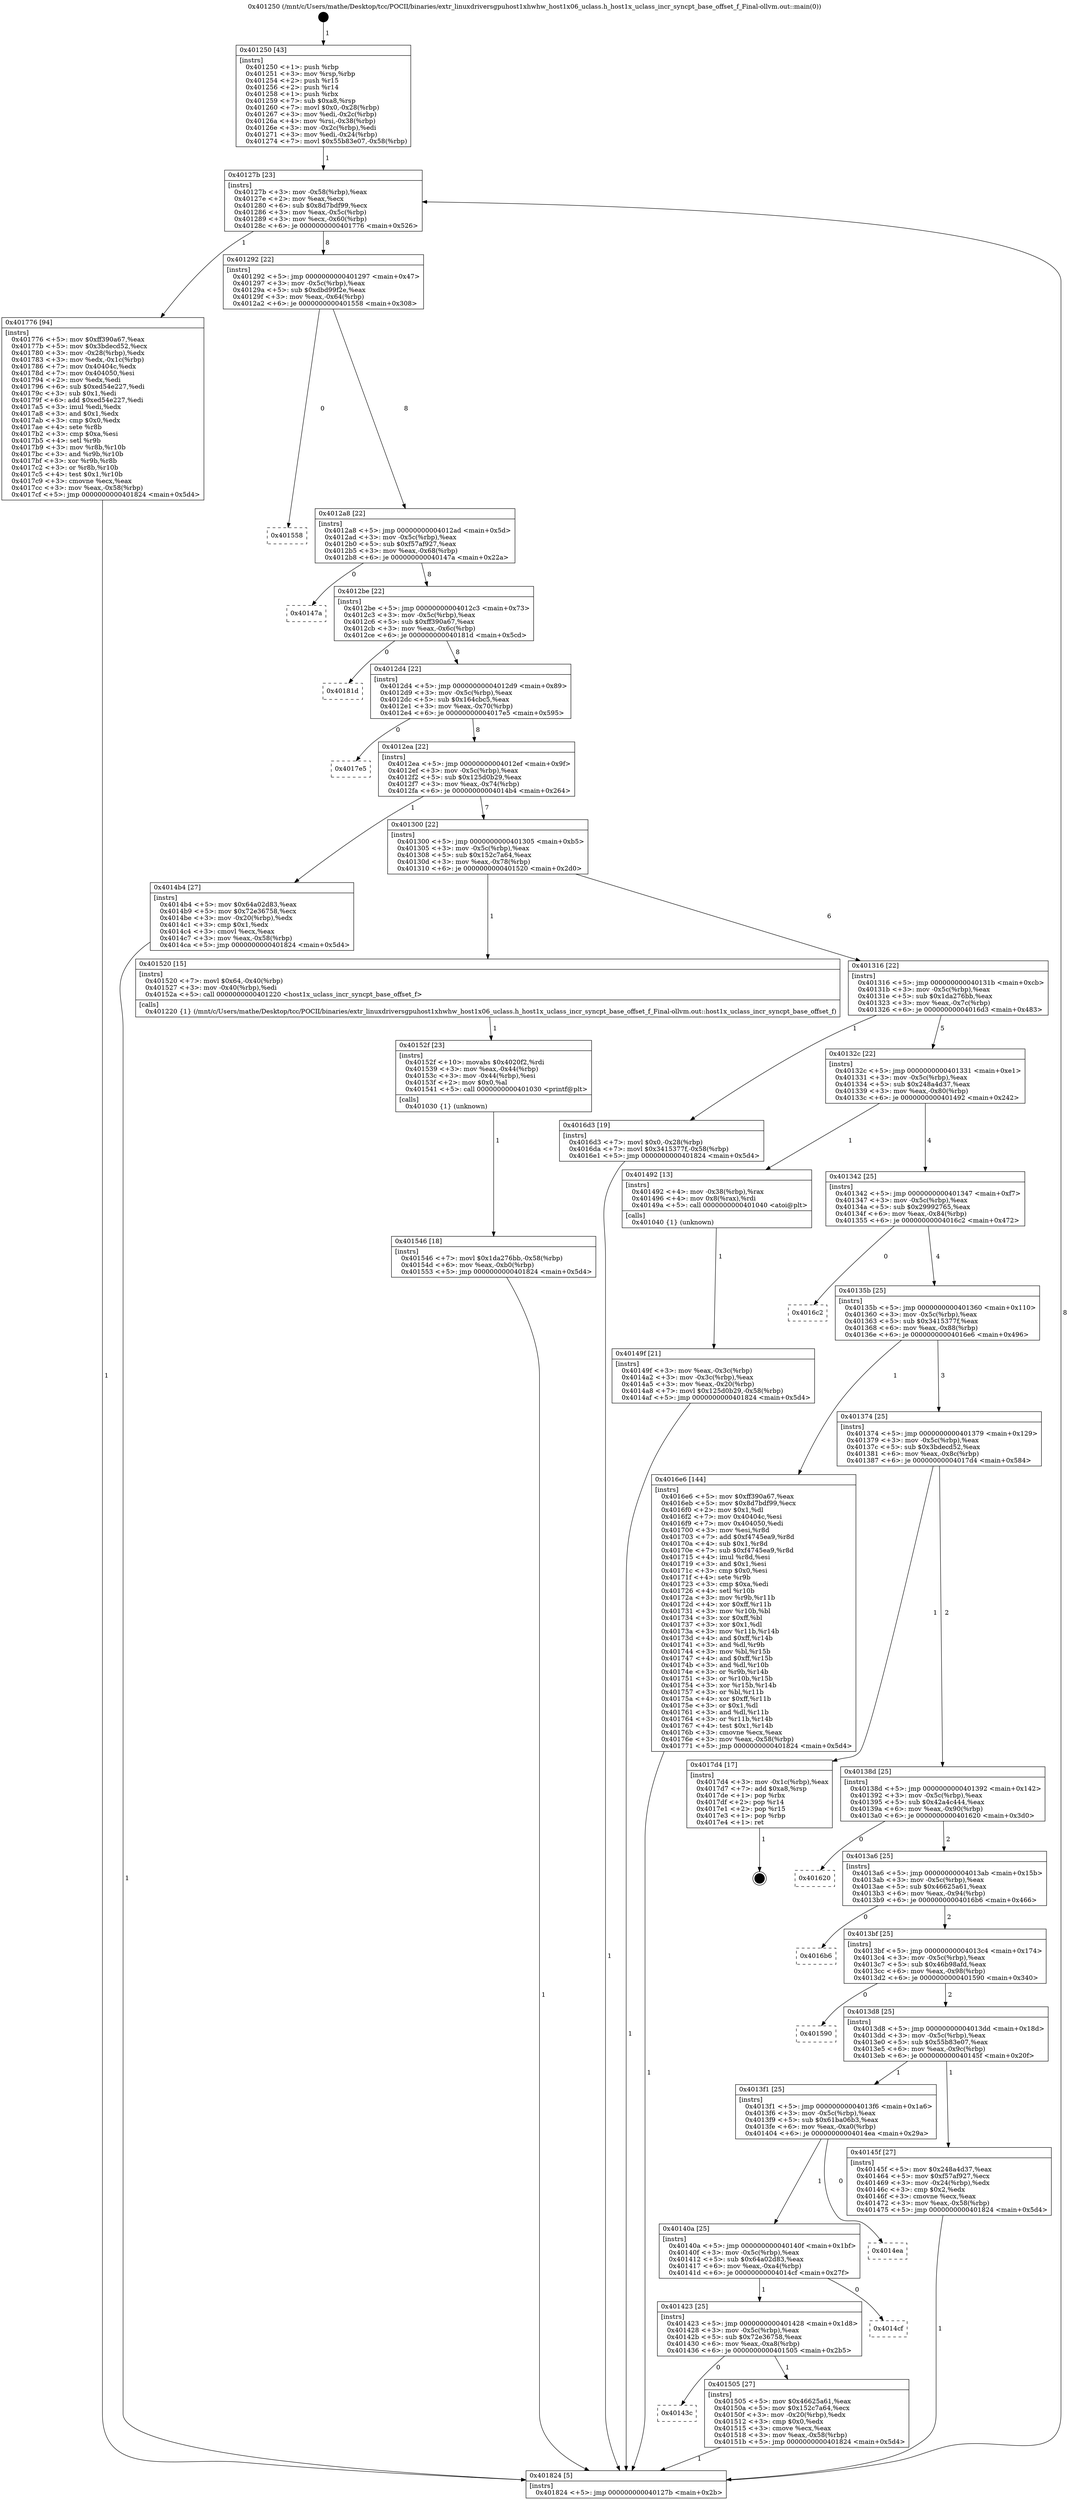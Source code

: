 digraph "0x401250" {
  label = "0x401250 (/mnt/c/Users/mathe/Desktop/tcc/POCII/binaries/extr_linuxdriversgpuhost1xhwhw_host1x06_uclass.h_host1x_uclass_incr_syncpt_base_offset_f_Final-ollvm.out::main(0))"
  labelloc = "t"
  node[shape=record]

  Entry [label="",width=0.3,height=0.3,shape=circle,fillcolor=black,style=filled]
  "0x40127b" [label="{
     0x40127b [23]\l
     | [instrs]\l
     &nbsp;&nbsp;0x40127b \<+3\>: mov -0x58(%rbp),%eax\l
     &nbsp;&nbsp;0x40127e \<+2\>: mov %eax,%ecx\l
     &nbsp;&nbsp;0x401280 \<+6\>: sub $0x8d7bdf99,%ecx\l
     &nbsp;&nbsp;0x401286 \<+3\>: mov %eax,-0x5c(%rbp)\l
     &nbsp;&nbsp;0x401289 \<+3\>: mov %ecx,-0x60(%rbp)\l
     &nbsp;&nbsp;0x40128c \<+6\>: je 0000000000401776 \<main+0x526\>\l
  }"]
  "0x401776" [label="{
     0x401776 [94]\l
     | [instrs]\l
     &nbsp;&nbsp;0x401776 \<+5\>: mov $0xff390a67,%eax\l
     &nbsp;&nbsp;0x40177b \<+5\>: mov $0x3bdecd52,%ecx\l
     &nbsp;&nbsp;0x401780 \<+3\>: mov -0x28(%rbp),%edx\l
     &nbsp;&nbsp;0x401783 \<+3\>: mov %edx,-0x1c(%rbp)\l
     &nbsp;&nbsp;0x401786 \<+7\>: mov 0x40404c,%edx\l
     &nbsp;&nbsp;0x40178d \<+7\>: mov 0x404050,%esi\l
     &nbsp;&nbsp;0x401794 \<+2\>: mov %edx,%edi\l
     &nbsp;&nbsp;0x401796 \<+6\>: sub $0xed54e227,%edi\l
     &nbsp;&nbsp;0x40179c \<+3\>: sub $0x1,%edi\l
     &nbsp;&nbsp;0x40179f \<+6\>: add $0xed54e227,%edi\l
     &nbsp;&nbsp;0x4017a5 \<+3\>: imul %edi,%edx\l
     &nbsp;&nbsp;0x4017a8 \<+3\>: and $0x1,%edx\l
     &nbsp;&nbsp;0x4017ab \<+3\>: cmp $0x0,%edx\l
     &nbsp;&nbsp;0x4017ae \<+4\>: sete %r8b\l
     &nbsp;&nbsp;0x4017b2 \<+3\>: cmp $0xa,%esi\l
     &nbsp;&nbsp;0x4017b5 \<+4\>: setl %r9b\l
     &nbsp;&nbsp;0x4017b9 \<+3\>: mov %r8b,%r10b\l
     &nbsp;&nbsp;0x4017bc \<+3\>: and %r9b,%r10b\l
     &nbsp;&nbsp;0x4017bf \<+3\>: xor %r9b,%r8b\l
     &nbsp;&nbsp;0x4017c2 \<+3\>: or %r8b,%r10b\l
     &nbsp;&nbsp;0x4017c5 \<+4\>: test $0x1,%r10b\l
     &nbsp;&nbsp;0x4017c9 \<+3\>: cmovne %ecx,%eax\l
     &nbsp;&nbsp;0x4017cc \<+3\>: mov %eax,-0x58(%rbp)\l
     &nbsp;&nbsp;0x4017cf \<+5\>: jmp 0000000000401824 \<main+0x5d4\>\l
  }"]
  "0x401292" [label="{
     0x401292 [22]\l
     | [instrs]\l
     &nbsp;&nbsp;0x401292 \<+5\>: jmp 0000000000401297 \<main+0x47\>\l
     &nbsp;&nbsp;0x401297 \<+3\>: mov -0x5c(%rbp),%eax\l
     &nbsp;&nbsp;0x40129a \<+5\>: sub $0xdbd99f2e,%eax\l
     &nbsp;&nbsp;0x40129f \<+3\>: mov %eax,-0x64(%rbp)\l
     &nbsp;&nbsp;0x4012a2 \<+6\>: je 0000000000401558 \<main+0x308\>\l
  }"]
  Exit [label="",width=0.3,height=0.3,shape=circle,fillcolor=black,style=filled,peripheries=2]
  "0x401558" [label="{
     0x401558\l
  }", style=dashed]
  "0x4012a8" [label="{
     0x4012a8 [22]\l
     | [instrs]\l
     &nbsp;&nbsp;0x4012a8 \<+5\>: jmp 00000000004012ad \<main+0x5d\>\l
     &nbsp;&nbsp;0x4012ad \<+3\>: mov -0x5c(%rbp),%eax\l
     &nbsp;&nbsp;0x4012b0 \<+5\>: sub $0xf57af927,%eax\l
     &nbsp;&nbsp;0x4012b5 \<+3\>: mov %eax,-0x68(%rbp)\l
     &nbsp;&nbsp;0x4012b8 \<+6\>: je 000000000040147a \<main+0x22a\>\l
  }"]
  "0x401546" [label="{
     0x401546 [18]\l
     | [instrs]\l
     &nbsp;&nbsp;0x401546 \<+7\>: movl $0x1da276bb,-0x58(%rbp)\l
     &nbsp;&nbsp;0x40154d \<+6\>: mov %eax,-0xb0(%rbp)\l
     &nbsp;&nbsp;0x401553 \<+5\>: jmp 0000000000401824 \<main+0x5d4\>\l
  }"]
  "0x40147a" [label="{
     0x40147a\l
  }", style=dashed]
  "0x4012be" [label="{
     0x4012be [22]\l
     | [instrs]\l
     &nbsp;&nbsp;0x4012be \<+5\>: jmp 00000000004012c3 \<main+0x73\>\l
     &nbsp;&nbsp;0x4012c3 \<+3\>: mov -0x5c(%rbp),%eax\l
     &nbsp;&nbsp;0x4012c6 \<+5\>: sub $0xff390a67,%eax\l
     &nbsp;&nbsp;0x4012cb \<+3\>: mov %eax,-0x6c(%rbp)\l
     &nbsp;&nbsp;0x4012ce \<+6\>: je 000000000040181d \<main+0x5cd\>\l
  }"]
  "0x40152f" [label="{
     0x40152f [23]\l
     | [instrs]\l
     &nbsp;&nbsp;0x40152f \<+10\>: movabs $0x4020f2,%rdi\l
     &nbsp;&nbsp;0x401539 \<+3\>: mov %eax,-0x44(%rbp)\l
     &nbsp;&nbsp;0x40153c \<+3\>: mov -0x44(%rbp),%esi\l
     &nbsp;&nbsp;0x40153f \<+2\>: mov $0x0,%al\l
     &nbsp;&nbsp;0x401541 \<+5\>: call 0000000000401030 \<printf@plt\>\l
     | [calls]\l
     &nbsp;&nbsp;0x401030 \{1\} (unknown)\l
  }"]
  "0x40181d" [label="{
     0x40181d\l
  }", style=dashed]
  "0x4012d4" [label="{
     0x4012d4 [22]\l
     | [instrs]\l
     &nbsp;&nbsp;0x4012d4 \<+5\>: jmp 00000000004012d9 \<main+0x89\>\l
     &nbsp;&nbsp;0x4012d9 \<+3\>: mov -0x5c(%rbp),%eax\l
     &nbsp;&nbsp;0x4012dc \<+5\>: sub $0x164cbc5,%eax\l
     &nbsp;&nbsp;0x4012e1 \<+3\>: mov %eax,-0x70(%rbp)\l
     &nbsp;&nbsp;0x4012e4 \<+6\>: je 00000000004017e5 \<main+0x595\>\l
  }"]
  "0x40143c" [label="{
     0x40143c\l
  }", style=dashed]
  "0x4017e5" [label="{
     0x4017e5\l
  }", style=dashed]
  "0x4012ea" [label="{
     0x4012ea [22]\l
     | [instrs]\l
     &nbsp;&nbsp;0x4012ea \<+5\>: jmp 00000000004012ef \<main+0x9f\>\l
     &nbsp;&nbsp;0x4012ef \<+3\>: mov -0x5c(%rbp),%eax\l
     &nbsp;&nbsp;0x4012f2 \<+5\>: sub $0x125d0b29,%eax\l
     &nbsp;&nbsp;0x4012f7 \<+3\>: mov %eax,-0x74(%rbp)\l
     &nbsp;&nbsp;0x4012fa \<+6\>: je 00000000004014b4 \<main+0x264\>\l
  }"]
  "0x401505" [label="{
     0x401505 [27]\l
     | [instrs]\l
     &nbsp;&nbsp;0x401505 \<+5\>: mov $0x46625a61,%eax\l
     &nbsp;&nbsp;0x40150a \<+5\>: mov $0x152c7a64,%ecx\l
     &nbsp;&nbsp;0x40150f \<+3\>: mov -0x20(%rbp),%edx\l
     &nbsp;&nbsp;0x401512 \<+3\>: cmp $0x0,%edx\l
     &nbsp;&nbsp;0x401515 \<+3\>: cmove %ecx,%eax\l
     &nbsp;&nbsp;0x401518 \<+3\>: mov %eax,-0x58(%rbp)\l
     &nbsp;&nbsp;0x40151b \<+5\>: jmp 0000000000401824 \<main+0x5d4\>\l
  }"]
  "0x4014b4" [label="{
     0x4014b4 [27]\l
     | [instrs]\l
     &nbsp;&nbsp;0x4014b4 \<+5\>: mov $0x64a02d83,%eax\l
     &nbsp;&nbsp;0x4014b9 \<+5\>: mov $0x72e36758,%ecx\l
     &nbsp;&nbsp;0x4014be \<+3\>: mov -0x20(%rbp),%edx\l
     &nbsp;&nbsp;0x4014c1 \<+3\>: cmp $0x1,%edx\l
     &nbsp;&nbsp;0x4014c4 \<+3\>: cmovl %ecx,%eax\l
     &nbsp;&nbsp;0x4014c7 \<+3\>: mov %eax,-0x58(%rbp)\l
     &nbsp;&nbsp;0x4014ca \<+5\>: jmp 0000000000401824 \<main+0x5d4\>\l
  }"]
  "0x401300" [label="{
     0x401300 [22]\l
     | [instrs]\l
     &nbsp;&nbsp;0x401300 \<+5\>: jmp 0000000000401305 \<main+0xb5\>\l
     &nbsp;&nbsp;0x401305 \<+3\>: mov -0x5c(%rbp),%eax\l
     &nbsp;&nbsp;0x401308 \<+5\>: sub $0x152c7a64,%eax\l
     &nbsp;&nbsp;0x40130d \<+3\>: mov %eax,-0x78(%rbp)\l
     &nbsp;&nbsp;0x401310 \<+6\>: je 0000000000401520 \<main+0x2d0\>\l
  }"]
  "0x401423" [label="{
     0x401423 [25]\l
     | [instrs]\l
     &nbsp;&nbsp;0x401423 \<+5\>: jmp 0000000000401428 \<main+0x1d8\>\l
     &nbsp;&nbsp;0x401428 \<+3\>: mov -0x5c(%rbp),%eax\l
     &nbsp;&nbsp;0x40142b \<+5\>: sub $0x72e36758,%eax\l
     &nbsp;&nbsp;0x401430 \<+6\>: mov %eax,-0xa8(%rbp)\l
     &nbsp;&nbsp;0x401436 \<+6\>: je 0000000000401505 \<main+0x2b5\>\l
  }"]
  "0x401520" [label="{
     0x401520 [15]\l
     | [instrs]\l
     &nbsp;&nbsp;0x401520 \<+7\>: movl $0x64,-0x40(%rbp)\l
     &nbsp;&nbsp;0x401527 \<+3\>: mov -0x40(%rbp),%edi\l
     &nbsp;&nbsp;0x40152a \<+5\>: call 0000000000401220 \<host1x_uclass_incr_syncpt_base_offset_f\>\l
     | [calls]\l
     &nbsp;&nbsp;0x401220 \{1\} (/mnt/c/Users/mathe/Desktop/tcc/POCII/binaries/extr_linuxdriversgpuhost1xhwhw_host1x06_uclass.h_host1x_uclass_incr_syncpt_base_offset_f_Final-ollvm.out::host1x_uclass_incr_syncpt_base_offset_f)\l
  }"]
  "0x401316" [label="{
     0x401316 [22]\l
     | [instrs]\l
     &nbsp;&nbsp;0x401316 \<+5\>: jmp 000000000040131b \<main+0xcb\>\l
     &nbsp;&nbsp;0x40131b \<+3\>: mov -0x5c(%rbp),%eax\l
     &nbsp;&nbsp;0x40131e \<+5\>: sub $0x1da276bb,%eax\l
     &nbsp;&nbsp;0x401323 \<+3\>: mov %eax,-0x7c(%rbp)\l
     &nbsp;&nbsp;0x401326 \<+6\>: je 00000000004016d3 \<main+0x483\>\l
  }"]
  "0x4014cf" [label="{
     0x4014cf\l
  }", style=dashed]
  "0x4016d3" [label="{
     0x4016d3 [19]\l
     | [instrs]\l
     &nbsp;&nbsp;0x4016d3 \<+7\>: movl $0x0,-0x28(%rbp)\l
     &nbsp;&nbsp;0x4016da \<+7\>: movl $0x3415377f,-0x58(%rbp)\l
     &nbsp;&nbsp;0x4016e1 \<+5\>: jmp 0000000000401824 \<main+0x5d4\>\l
  }"]
  "0x40132c" [label="{
     0x40132c [22]\l
     | [instrs]\l
     &nbsp;&nbsp;0x40132c \<+5\>: jmp 0000000000401331 \<main+0xe1\>\l
     &nbsp;&nbsp;0x401331 \<+3\>: mov -0x5c(%rbp),%eax\l
     &nbsp;&nbsp;0x401334 \<+5\>: sub $0x248a4d37,%eax\l
     &nbsp;&nbsp;0x401339 \<+3\>: mov %eax,-0x80(%rbp)\l
     &nbsp;&nbsp;0x40133c \<+6\>: je 0000000000401492 \<main+0x242\>\l
  }"]
  "0x40140a" [label="{
     0x40140a [25]\l
     | [instrs]\l
     &nbsp;&nbsp;0x40140a \<+5\>: jmp 000000000040140f \<main+0x1bf\>\l
     &nbsp;&nbsp;0x40140f \<+3\>: mov -0x5c(%rbp),%eax\l
     &nbsp;&nbsp;0x401412 \<+5\>: sub $0x64a02d83,%eax\l
     &nbsp;&nbsp;0x401417 \<+6\>: mov %eax,-0xa4(%rbp)\l
     &nbsp;&nbsp;0x40141d \<+6\>: je 00000000004014cf \<main+0x27f\>\l
  }"]
  "0x401492" [label="{
     0x401492 [13]\l
     | [instrs]\l
     &nbsp;&nbsp;0x401492 \<+4\>: mov -0x38(%rbp),%rax\l
     &nbsp;&nbsp;0x401496 \<+4\>: mov 0x8(%rax),%rdi\l
     &nbsp;&nbsp;0x40149a \<+5\>: call 0000000000401040 \<atoi@plt\>\l
     | [calls]\l
     &nbsp;&nbsp;0x401040 \{1\} (unknown)\l
  }"]
  "0x401342" [label="{
     0x401342 [25]\l
     | [instrs]\l
     &nbsp;&nbsp;0x401342 \<+5\>: jmp 0000000000401347 \<main+0xf7\>\l
     &nbsp;&nbsp;0x401347 \<+3\>: mov -0x5c(%rbp),%eax\l
     &nbsp;&nbsp;0x40134a \<+5\>: sub $0x29992765,%eax\l
     &nbsp;&nbsp;0x40134f \<+6\>: mov %eax,-0x84(%rbp)\l
     &nbsp;&nbsp;0x401355 \<+6\>: je 00000000004016c2 \<main+0x472\>\l
  }"]
  "0x4014ea" [label="{
     0x4014ea\l
  }", style=dashed]
  "0x4016c2" [label="{
     0x4016c2\l
  }", style=dashed]
  "0x40135b" [label="{
     0x40135b [25]\l
     | [instrs]\l
     &nbsp;&nbsp;0x40135b \<+5\>: jmp 0000000000401360 \<main+0x110\>\l
     &nbsp;&nbsp;0x401360 \<+3\>: mov -0x5c(%rbp),%eax\l
     &nbsp;&nbsp;0x401363 \<+5\>: sub $0x3415377f,%eax\l
     &nbsp;&nbsp;0x401368 \<+6\>: mov %eax,-0x88(%rbp)\l
     &nbsp;&nbsp;0x40136e \<+6\>: je 00000000004016e6 \<main+0x496\>\l
  }"]
  "0x40149f" [label="{
     0x40149f [21]\l
     | [instrs]\l
     &nbsp;&nbsp;0x40149f \<+3\>: mov %eax,-0x3c(%rbp)\l
     &nbsp;&nbsp;0x4014a2 \<+3\>: mov -0x3c(%rbp),%eax\l
     &nbsp;&nbsp;0x4014a5 \<+3\>: mov %eax,-0x20(%rbp)\l
     &nbsp;&nbsp;0x4014a8 \<+7\>: movl $0x125d0b29,-0x58(%rbp)\l
     &nbsp;&nbsp;0x4014af \<+5\>: jmp 0000000000401824 \<main+0x5d4\>\l
  }"]
  "0x4016e6" [label="{
     0x4016e6 [144]\l
     | [instrs]\l
     &nbsp;&nbsp;0x4016e6 \<+5\>: mov $0xff390a67,%eax\l
     &nbsp;&nbsp;0x4016eb \<+5\>: mov $0x8d7bdf99,%ecx\l
     &nbsp;&nbsp;0x4016f0 \<+2\>: mov $0x1,%dl\l
     &nbsp;&nbsp;0x4016f2 \<+7\>: mov 0x40404c,%esi\l
     &nbsp;&nbsp;0x4016f9 \<+7\>: mov 0x404050,%edi\l
     &nbsp;&nbsp;0x401700 \<+3\>: mov %esi,%r8d\l
     &nbsp;&nbsp;0x401703 \<+7\>: add $0xf4745ea9,%r8d\l
     &nbsp;&nbsp;0x40170a \<+4\>: sub $0x1,%r8d\l
     &nbsp;&nbsp;0x40170e \<+7\>: sub $0xf4745ea9,%r8d\l
     &nbsp;&nbsp;0x401715 \<+4\>: imul %r8d,%esi\l
     &nbsp;&nbsp;0x401719 \<+3\>: and $0x1,%esi\l
     &nbsp;&nbsp;0x40171c \<+3\>: cmp $0x0,%esi\l
     &nbsp;&nbsp;0x40171f \<+4\>: sete %r9b\l
     &nbsp;&nbsp;0x401723 \<+3\>: cmp $0xa,%edi\l
     &nbsp;&nbsp;0x401726 \<+4\>: setl %r10b\l
     &nbsp;&nbsp;0x40172a \<+3\>: mov %r9b,%r11b\l
     &nbsp;&nbsp;0x40172d \<+4\>: xor $0xff,%r11b\l
     &nbsp;&nbsp;0x401731 \<+3\>: mov %r10b,%bl\l
     &nbsp;&nbsp;0x401734 \<+3\>: xor $0xff,%bl\l
     &nbsp;&nbsp;0x401737 \<+3\>: xor $0x1,%dl\l
     &nbsp;&nbsp;0x40173a \<+3\>: mov %r11b,%r14b\l
     &nbsp;&nbsp;0x40173d \<+4\>: and $0xff,%r14b\l
     &nbsp;&nbsp;0x401741 \<+3\>: and %dl,%r9b\l
     &nbsp;&nbsp;0x401744 \<+3\>: mov %bl,%r15b\l
     &nbsp;&nbsp;0x401747 \<+4\>: and $0xff,%r15b\l
     &nbsp;&nbsp;0x40174b \<+3\>: and %dl,%r10b\l
     &nbsp;&nbsp;0x40174e \<+3\>: or %r9b,%r14b\l
     &nbsp;&nbsp;0x401751 \<+3\>: or %r10b,%r15b\l
     &nbsp;&nbsp;0x401754 \<+3\>: xor %r15b,%r14b\l
     &nbsp;&nbsp;0x401757 \<+3\>: or %bl,%r11b\l
     &nbsp;&nbsp;0x40175a \<+4\>: xor $0xff,%r11b\l
     &nbsp;&nbsp;0x40175e \<+3\>: or $0x1,%dl\l
     &nbsp;&nbsp;0x401761 \<+3\>: and %dl,%r11b\l
     &nbsp;&nbsp;0x401764 \<+3\>: or %r11b,%r14b\l
     &nbsp;&nbsp;0x401767 \<+4\>: test $0x1,%r14b\l
     &nbsp;&nbsp;0x40176b \<+3\>: cmovne %ecx,%eax\l
     &nbsp;&nbsp;0x40176e \<+3\>: mov %eax,-0x58(%rbp)\l
     &nbsp;&nbsp;0x401771 \<+5\>: jmp 0000000000401824 \<main+0x5d4\>\l
  }"]
  "0x401374" [label="{
     0x401374 [25]\l
     | [instrs]\l
     &nbsp;&nbsp;0x401374 \<+5\>: jmp 0000000000401379 \<main+0x129\>\l
     &nbsp;&nbsp;0x401379 \<+3\>: mov -0x5c(%rbp),%eax\l
     &nbsp;&nbsp;0x40137c \<+5\>: sub $0x3bdecd52,%eax\l
     &nbsp;&nbsp;0x401381 \<+6\>: mov %eax,-0x8c(%rbp)\l
     &nbsp;&nbsp;0x401387 \<+6\>: je 00000000004017d4 \<main+0x584\>\l
  }"]
  "0x401250" [label="{
     0x401250 [43]\l
     | [instrs]\l
     &nbsp;&nbsp;0x401250 \<+1\>: push %rbp\l
     &nbsp;&nbsp;0x401251 \<+3\>: mov %rsp,%rbp\l
     &nbsp;&nbsp;0x401254 \<+2\>: push %r15\l
     &nbsp;&nbsp;0x401256 \<+2\>: push %r14\l
     &nbsp;&nbsp;0x401258 \<+1\>: push %rbx\l
     &nbsp;&nbsp;0x401259 \<+7\>: sub $0xa8,%rsp\l
     &nbsp;&nbsp;0x401260 \<+7\>: movl $0x0,-0x28(%rbp)\l
     &nbsp;&nbsp;0x401267 \<+3\>: mov %edi,-0x2c(%rbp)\l
     &nbsp;&nbsp;0x40126a \<+4\>: mov %rsi,-0x38(%rbp)\l
     &nbsp;&nbsp;0x40126e \<+3\>: mov -0x2c(%rbp),%edi\l
     &nbsp;&nbsp;0x401271 \<+3\>: mov %edi,-0x24(%rbp)\l
     &nbsp;&nbsp;0x401274 \<+7\>: movl $0x55b83e07,-0x58(%rbp)\l
  }"]
  "0x4017d4" [label="{
     0x4017d4 [17]\l
     | [instrs]\l
     &nbsp;&nbsp;0x4017d4 \<+3\>: mov -0x1c(%rbp),%eax\l
     &nbsp;&nbsp;0x4017d7 \<+7\>: add $0xa8,%rsp\l
     &nbsp;&nbsp;0x4017de \<+1\>: pop %rbx\l
     &nbsp;&nbsp;0x4017df \<+2\>: pop %r14\l
     &nbsp;&nbsp;0x4017e1 \<+2\>: pop %r15\l
     &nbsp;&nbsp;0x4017e3 \<+1\>: pop %rbp\l
     &nbsp;&nbsp;0x4017e4 \<+1\>: ret\l
  }"]
  "0x40138d" [label="{
     0x40138d [25]\l
     | [instrs]\l
     &nbsp;&nbsp;0x40138d \<+5\>: jmp 0000000000401392 \<main+0x142\>\l
     &nbsp;&nbsp;0x401392 \<+3\>: mov -0x5c(%rbp),%eax\l
     &nbsp;&nbsp;0x401395 \<+5\>: sub $0x42a4c444,%eax\l
     &nbsp;&nbsp;0x40139a \<+6\>: mov %eax,-0x90(%rbp)\l
     &nbsp;&nbsp;0x4013a0 \<+6\>: je 0000000000401620 \<main+0x3d0\>\l
  }"]
  "0x401824" [label="{
     0x401824 [5]\l
     | [instrs]\l
     &nbsp;&nbsp;0x401824 \<+5\>: jmp 000000000040127b \<main+0x2b\>\l
  }"]
  "0x401620" [label="{
     0x401620\l
  }", style=dashed]
  "0x4013a6" [label="{
     0x4013a6 [25]\l
     | [instrs]\l
     &nbsp;&nbsp;0x4013a6 \<+5\>: jmp 00000000004013ab \<main+0x15b\>\l
     &nbsp;&nbsp;0x4013ab \<+3\>: mov -0x5c(%rbp),%eax\l
     &nbsp;&nbsp;0x4013ae \<+5\>: sub $0x46625a61,%eax\l
     &nbsp;&nbsp;0x4013b3 \<+6\>: mov %eax,-0x94(%rbp)\l
     &nbsp;&nbsp;0x4013b9 \<+6\>: je 00000000004016b6 \<main+0x466\>\l
  }"]
  "0x4013f1" [label="{
     0x4013f1 [25]\l
     | [instrs]\l
     &nbsp;&nbsp;0x4013f1 \<+5\>: jmp 00000000004013f6 \<main+0x1a6\>\l
     &nbsp;&nbsp;0x4013f6 \<+3\>: mov -0x5c(%rbp),%eax\l
     &nbsp;&nbsp;0x4013f9 \<+5\>: sub $0x61ba06b3,%eax\l
     &nbsp;&nbsp;0x4013fe \<+6\>: mov %eax,-0xa0(%rbp)\l
     &nbsp;&nbsp;0x401404 \<+6\>: je 00000000004014ea \<main+0x29a\>\l
  }"]
  "0x4016b6" [label="{
     0x4016b6\l
  }", style=dashed]
  "0x4013bf" [label="{
     0x4013bf [25]\l
     | [instrs]\l
     &nbsp;&nbsp;0x4013bf \<+5\>: jmp 00000000004013c4 \<main+0x174\>\l
     &nbsp;&nbsp;0x4013c4 \<+3\>: mov -0x5c(%rbp),%eax\l
     &nbsp;&nbsp;0x4013c7 \<+5\>: sub $0x46b98afd,%eax\l
     &nbsp;&nbsp;0x4013cc \<+6\>: mov %eax,-0x98(%rbp)\l
     &nbsp;&nbsp;0x4013d2 \<+6\>: je 0000000000401590 \<main+0x340\>\l
  }"]
  "0x40145f" [label="{
     0x40145f [27]\l
     | [instrs]\l
     &nbsp;&nbsp;0x40145f \<+5\>: mov $0x248a4d37,%eax\l
     &nbsp;&nbsp;0x401464 \<+5\>: mov $0xf57af927,%ecx\l
     &nbsp;&nbsp;0x401469 \<+3\>: mov -0x24(%rbp),%edx\l
     &nbsp;&nbsp;0x40146c \<+3\>: cmp $0x2,%edx\l
     &nbsp;&nbsp;0x40146f \<+3\>: cmovne %ecx,%eax\l
     &nbsp;&nbsp;0x401472 \<+3\>: mov %eax,-0x58(%rbp)\l
     &nbsp;&nbsp;0x401475 \<+5\>: jmp 0000000000401824 \<main+0x5d4\>\l
  }"]
  "0x401590" [label="{
     0x401590\l
  }", style=dashed]
  "0x4013d8" [label="{
     0x4013d8 [25]\l
     | [instrs]\l
     &nbsp;&nbsp;0x4013d8 \<+5\>: jmp 00000000004013dd \<main+0x18d\>\l
     &nbsp;&nbsp;0x4013dd \<+3\>: mov -0x5c(%rbp),%eax\l
     &nbsp;&nbsp;0x4013e0 \<+5\>: sub $0x55b83e07,%eax\l
     &nbsp;&nbsp;0x4013e5 \<+6\>: mov %eax,-0x9c(%rbp)\l
     &nbsp;&nbsp;0x4013eb \<+6\>: je 000000000040145f \<main+0x20f\>\l
  }"]
  Entry -> "0x401250" [label=" 1"]
  "0x40127b" -> "0x401776" [label=" 1"]
  "0x40127b" -> "0x401292" [label=" 8"]
  "0x4017d4" -> Exit [label=" 1"]
  "0x401292" -> "0x401558" [label=" 0"]
  "0x401292" -> "0x4012a8" [label=" 8"]
  "0x401776" -> "0x401824" [label=" 1"]
  "0x4012a8" -> "0x40147a" [label=" 0"]
  "0x4012a8" -> "0x4012be" [label=" 8"]
  "0x4016e6" -> "0x401824" [label=" 1"]
  "0x4012be" -> "0x40181d" [label=" 0"]
  "0x4012be" -> "0x4012d4" [label=" 8"]
  "0x4016d3" -> "0x401824" [label=" 1"]
  "0x4012d4" -> "0x4017e5" [label=" 0"]
  "0x4012d4" -> "0x4012ea" [label=" 8"]
  "0x401546" -> "0x401824" [label=" 1"]
  "0x4012ea" -> "0x4014b4" [label=" 1"]
  "0x4012ea" -> "0x401300" [label=" 7"]
  "0x40152f" -> "0x401546" [label=" 1"]
  "0x401300" -> "0x401520" [label=" 1"]
  "0x401300" -> "0x401316" [label=" 6"]
  "0x401505" -> "0x401824" [label=" 1"]
  "0x401316" -> "0x4016d3" [label=" 1"]
  "0x401316" -> "0x40132c" [label=" 5"]
  "0x401423" -> "0x40143c" [label=" 0"]
  "0x40132c" -> "0x401492" [label=" 1"]
  "0x40132c" -> "0x401342" [label=" 4"]
  "0x401520" -> "0x40152f" [label=" 1"]
  "0x401342" -> "0x4016c2" [label=" 0"]
  "0x401342" -> "0x40135b" [label=" 4"]
  "0x40140a" -> "0x401423" [label=" 1"]
  "0x40135b" -> "0x4016e6" [label=" 1"]
  "0x40135b" -> "0x401374" [label=" 3"]
  "0x401423" -> "0x401505" [label=" 1"]
  "0x401374" -> "0x4017d4" [label=" 1"]
  "0x401374" -> "0x40138d" [label=" 2"]
  "0x4013f1" -> "0x40140a" [label=" 1"]
  "0x40138d" -> "0x401620" [label=" 0"]
  "0x40138d" -> "0x4013a6" [label=" 2"]
  "0x4013f1" -> "0x4014ea" [label=" 0"]
  "0x4013a6" -> "0x4016b6" [label=" 0"]
  "0x4013a6" -> "0x4013bf" [label=" 2"]
  "0x40140a" -> "0x4014cf" [label=" 0"]
  "0x4013bf" -> "0x401590" [label=" 0"]
  "0x4013bf" -> "0x4013d8" [label=" 2"]
  "0x4014b4" -> "0x401824" [label=" 1"]
  "0x4013d8" -> "0x40145f" [label=" 1"]
  "0x4013d8" -> "0x4013f1" [label=" 1"]
  "0x40145f" -> "0x401824" [label=" 1"]
  "0x401250" -> "0x40127b" [label=" 1"]
  "0x401824" -> "0x40127b" [label=" 8"]
  "0x401492" -> "0x40149f" [label=" 1"]
  "0x40149f" -> "0x401824" [label=" 1"]
}
